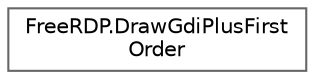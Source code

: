 digraph "Graphical Class Hierarchy"
{
 // LATEX_PDF_SIZE
  bgcolor="transparent";
  edge [fontname=Helvetica,fontsize=10,labelfontname=Helvetica,labelfontsize=10];
  node [fontname=Helvetica,fontsize=10,shape=box,height=0.2,width=0.4];
  rankdir="LR";
  Node0 [id="Node000000",label="FreeRDP.DrawGdiPlusFirst\lOrder",height=0.2,width=0.4,color="grey40", fillcolor="white", style="filled",URL="$struct_free_r_d_p_1_1_draw_gdi_plus_first_order.html",tooltip=" "];
}
